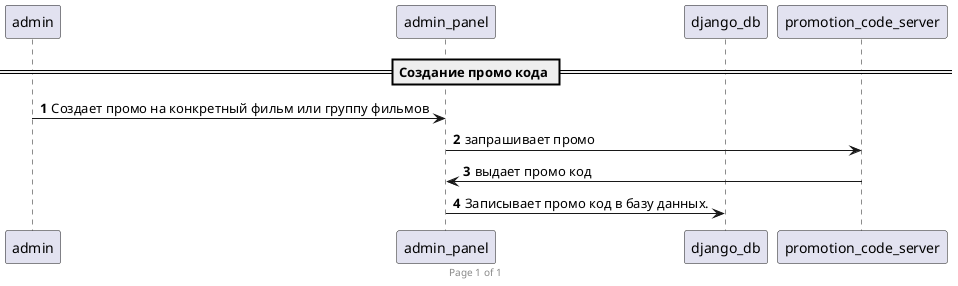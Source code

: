 @startuml
autonumber
footer Page %page% of %lastpage%
participant admin
participant admin_panel
participant django_db
participant promotion_code_server

== Создание промо кода ==
admin->admin_panel: Создает промо на конкретный фильм или группу фильмов
admin_panel->promotion_code_server: запрашивает промо
promotion_code_server->admin_panel: выдает промо код
admin_panel->django_db: Записывает промо код в базу данных.


@enduml
